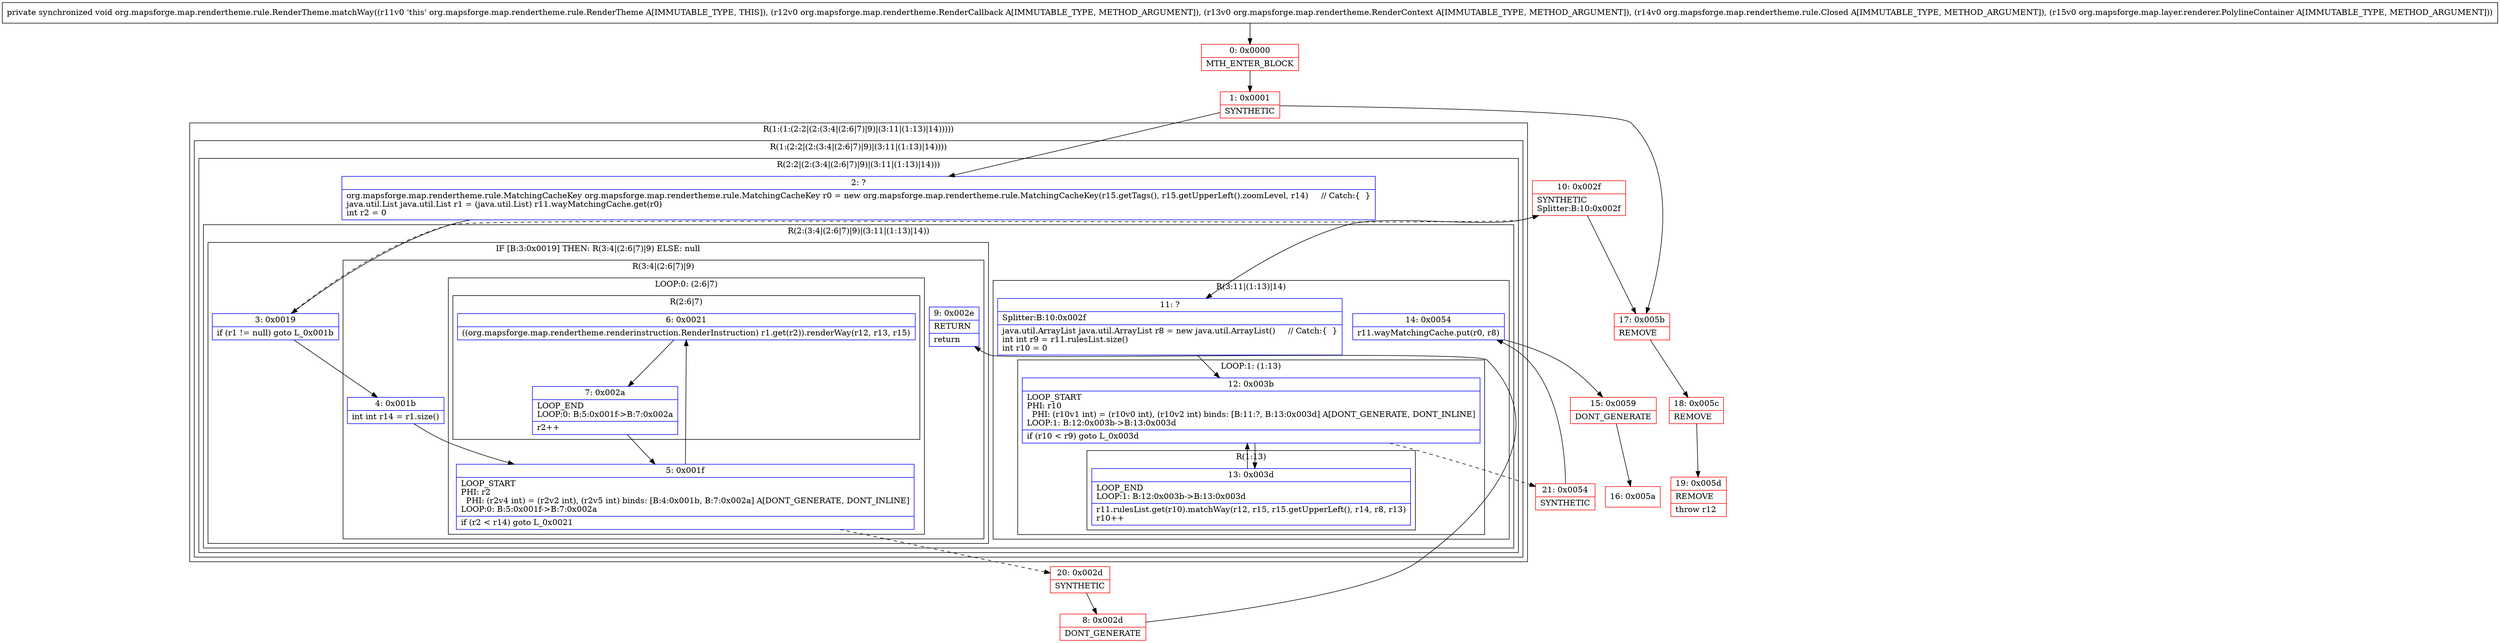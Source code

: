 digraph "CFG fororg.mapsforge.map.rendertheme.rule.RenderTheme.matchWay(Lorg\/mapsforge\/map\/rendertheme\/RenderCallback;Lorg\/mapsforge\/map\/rendertheme\/RenderContext;Lorg\/mapsforge\/map\/rendertheme\/rule\/Closed;Lorg\/mapsforge\/map\/layer\/renderer\/PolylineContainer;)V" {
subgraph cluster_Region_135601133 {
label = "R(1:(1:(2:2|(2:(3:4|(2:6|7)|9)|(3:11|(1:13)|14)))))";
node [shape=record,color=blue];
subgraph cluster_Region_2067842257 {
label = "R(1:(2:2|(2:(3:4|(2:6|7)|9)|(3:11|(1:13)|14))))";
node [shape=record,color=blue];
subgraph cluster_Region_707270685 {
label = "R(2:2|(2:(3:4|(2:6|7)|9)|(3:11|(1:13)|14)))";
node [shape=record,color=blue];
Node_2 [shape=record,label="{2\:\ ?|org.mapsforge.map.rendertheme.rule.MatchingCacheKey org.mapsforge.map.rendertheme.rule.MatchingCacheKey r0 = new org.mapsforge.map.rendertheme.rule.MatchingCacheKey(r15.getTags(), r15.getUpperLeft().zoomLevel, r14)     \/\/ Catch:\{  \}\ljava.util.List java.util.List r1 = (java.util.List) r11.wayMatchingCache.get(r0)\lint r2 = 0\l}"];
subgraph cluster_Region_130187882 {
label = "R(2:(3:4|(2:6|7)|9)|(3:11|(1:13)|14))";
node [shape=record,color=blue];
subgraph cluster_IfRegion_361609856 {
label = "IF [B:3:0x0019] THEN: R(3:4|(2:6|7)|9) ELSE: null";
node [shape=record,color=blue];
Node_3 [shape=record,label="{3\:\ 0x0019|if (r1 != null) goto L_0x001b\l}"];
subgraph cluster_Region_841566750 {
label = "R(3:4|(2:6|7)|9)";
node [shape=record,color=blue];
Node_4 [shape=record,label="{4\:\ 0x001b|int int r14 = r1.size()\l}"];
subgraph cluster_LoopRegion_121183046 {
label = "LOOP:0: (2:6|7)";
node [shape=record,color=blue];
Node_5 [shape=record,label="{5\:\ 0x001f|LOOP_START\lPHI: r2 \l  PHI: (r2v4 int) = (r2v2 int), (r2v5 int) binds: [B:4:0x001b, B:7:0x002a] A[DONT_GENERATE, DONT_INLINE]\lLOOP:0: B:5:0x001f\-\>B:7:0x002a\l|if (r2 \< r14) goto L_0x0021\l}"];
subgraph cluster_Region_1487623350 {
label = "R(2:6|7)";
node [shape=record,color=blue];
Node_6 [shape=record,label="{6\:\ 0x0021|((org.mapsforge.map.rendertheme.renderinstruction.RenderInstruction) r1.get(r2)).renderWay(r12, r13, r15)\l}"];
Node_7 [shape=record,label="{7\:\ 0x002a|LOOP_END\lLOOP:0: B:5:0x001f\-\>B:7:0x002a\l|r2++\l}"];
}
}
Node_9 [shape=record,label="{9\:\ 0x002e|RETURN\l|return\l}"];
}
}
subgraph cluster_Region_1753672044 {
label = "R(3:11|(1:13)|14)";
node [shape=record,color=blue];
Node_11 [shape=record,label="{11\:\ ?|Splitter:B:10:0x002f\l|java.util.ArrayList java.util.ArrayList r8 = new java.util.ArrayList()     \/\/ Catch:\{  \}\lint int r9 = r11.rulesList.size()\lint r10 = 0\l}"];
subgraph cluster_LoopRegion_119092444 {
label = "LOOP:1: (1:13)";
node [shape=record,color=blue];
Node_12 [shape=record,label="{12\:\ 0x003b|LOOP_START\lPHI: r10 \l  PHI: (r10v1 int) = (r10v0 int), (r10v2 int) binds: [B:11:?, B:13:0x003d] A[DONT_GENERATE, DONT_INLINE]\lLOOP:1: B:12:0x003b\-\>B:13:0x003d\l|if (r10 \< r9) goto L_0x003d\l}"];
subgraph cluster_Region_2132342939 {
label = "R(1:13)";
node [shape=record,color=blue];
Node_13 [shape=record,label="{13\:\ 0x003d|LOOP_END\lLOOP:1: B:12:0x003b\-\>B:13:0x003d\l|r11.rulesList.get(r10).matchWay(r12, r15, r15.getUpperLeft(), r14, r8, r13)\lr10++\l}"];
}
}
Node_14 [shape=record,label="{14\:\ 0x0054|r11.wayMatchingCache.put(r0, r8)\l}"];
}
}
}
}
}
Node_0 [shape=record,color=red,label="{0\:\ 0x0000|MTH_ENTER_BLOCK\l}"];
Node_1 [shape=record,color=red,label="{1\:\ 0x0001|SYNTHETIC\l}"];
Node_8 [shape=record,color=red,label="{8\:\ 0x002d|DONT_GENERATE\l}"];
Node_10 [shape=record,color=red,label="{10\:\ 0x002f|SYNTHETIC\lSplitter:B:10:0x002f\l}"];
Node_15 [shape=record,color=red,label="{15\:\ 0x0059|DONT_GENERATE\l}"];
Node_16 [shape=record,color=red,label="{16\:\ 0x005a}"];
Node_17 [shape=record,color=red,label="{17\:\ 0x005b|REMOVE\l}"];
Node_18 [shape=record,color=red,label="{18\:\ 0x005c|REMOVE\l}"];
Node_19 [shape=record,color=red,label="{19\:\ 0x005d|REMOVE\l|throw r12\l}"];
Node_20 [shape=record,color=red,label="{20\:\ 0x002d|SYNTHETIC\l}"];
Node_21 [shape=record,color=red,label="{21\:\ 0x0054|SYNTHETIC\l}"];
MethodNode[shape=record,label="{private synchronized void org.mapsforge.map.rendertheme.rule.RenderTheme.matchWay((r11v0 'this' org.mapsforge.map.rendertheme.rule.RenderTheme A[IMMUTABLE_TYPE, THIS]), (r12v0 org.mapsforge.map.rendertheme.RenderCallback A[IMMUTABLE_TYPE, METHOD_ARGUMENT]), (r13v0 org.mapsforge.map.rendertheme.RenderContext A[IMMUTABLE_TYPE, METHOD_ARGUMENT]), (r14v0 org.mapsforge.map.rendertheme.rule.Closed A[IMMUTABLE_TYPE, METHOD_ARGUMENT]), (r15v0 org.mapsforge.map.layer.renderer.PolylineContainer A[IMMUTABLE_TYPE, METHOD_ARGUMENT])) }"];
MethodNode -> Node_0;
Node_2 -> Node_3;
Node_3 -> Node_4;
Node_3 -> Node_10[style=dashed];
Node_4 -> Node_5;
Node_5 -> Node_6;
Node_5 -> Node_20[style=dashed];
Node_6 -> Node_7;
Node_7 -> Node_5;
Node_11 -> Node_12;
Node_12 -> Node_13;
Node_12 -> Node_21[style=dashed];
Node_13 -> Node_12;
Node_14 -> Node_15;
Node_0 -> Node_1;
Node_1 -> Node_2;
Node_1 -> Node_17;
Node_8 -> Node_9;
Node_10 -> Node_11;
Node_10 -> Node_17;
Node_15 -> Node_16;
Node_17 -> Node_18;
Node_18 -> Node_19;
Node_20 -> Node_8;
Node_21 -> Node_14;
}

